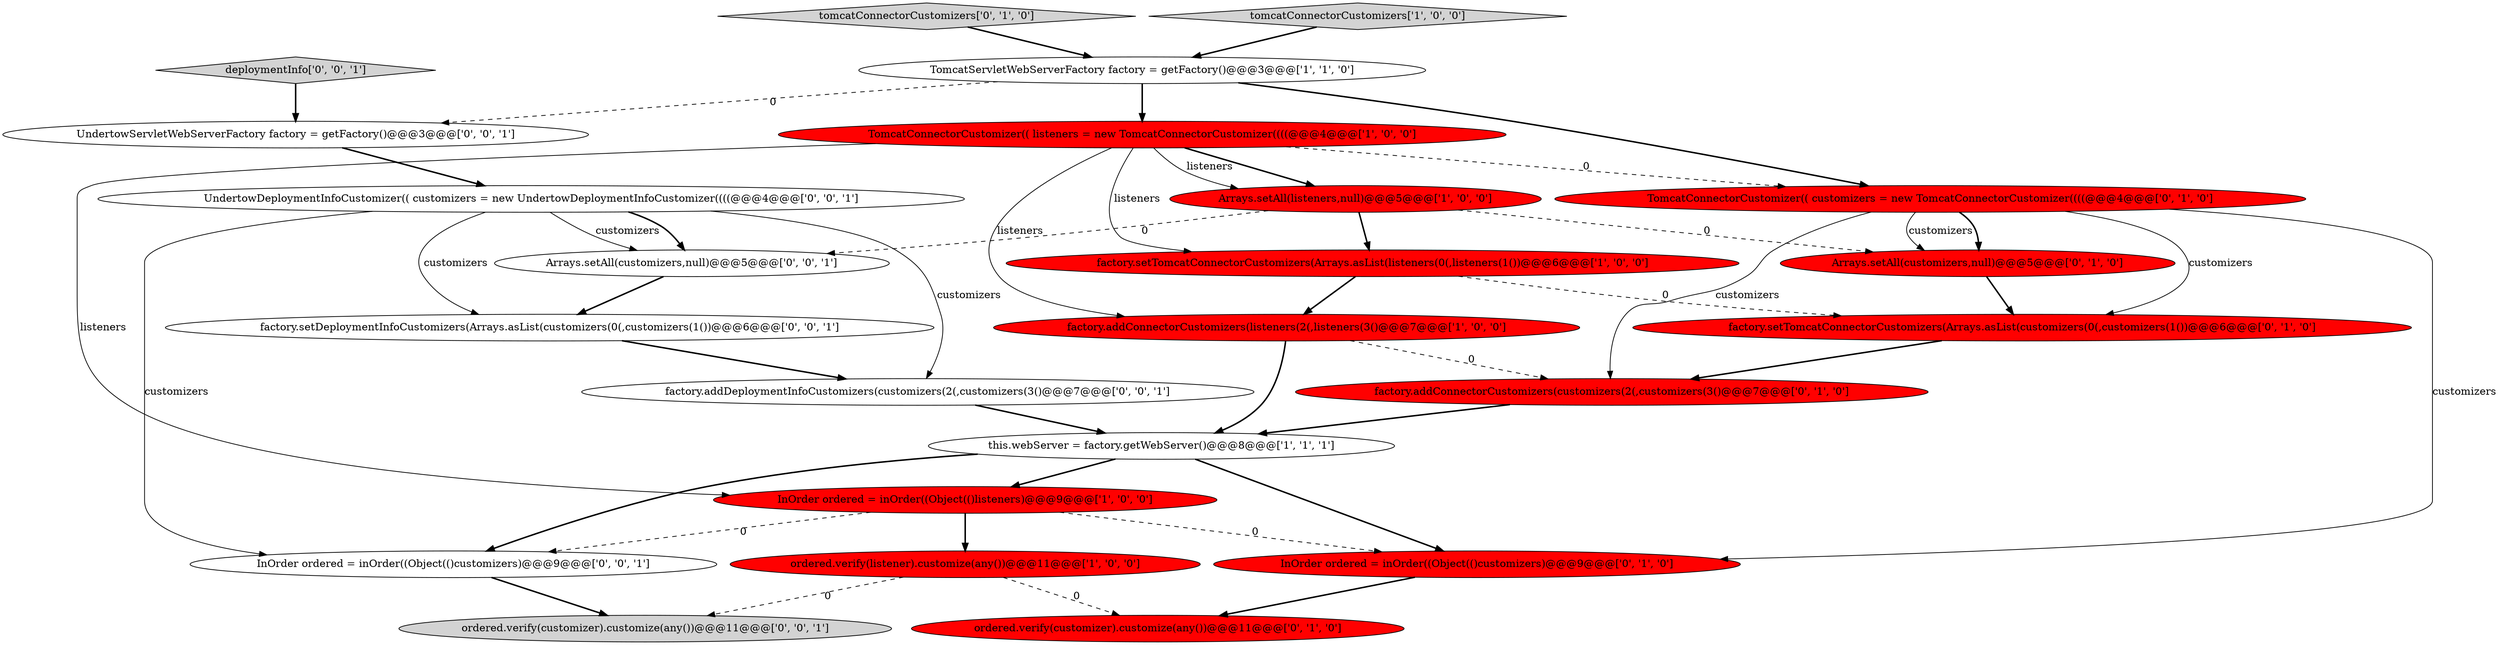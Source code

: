 digraph {
5 [style = filled, label = "TomcatServletWebServerFactory factory = getFactory()@@@3@@@['1', '1', '0']", fillcolor = white, shape = ellipse image = "AAA0AAABBB1BBB"];
10 [style = filled, label = "factory.addConnectorCustomizers(customizers(2(,customizers(3()@@@7@@@['0', '1', '0']", fillcolor = red, shape = ellipse image = "AAA1AAABBB2BBB"];
2 [style = filled, label = "factory.addConnectorCustomizers(listeners(2(,listeners(3()@@@7@@@['1', '0', '0']", fillcolor = red, shape = ellipse image = "AAA1AAABBB1BBB"];
6 [style = filled, label = "factory.setTomcatConnectorCustomizers(Arrays.asList(listeners(0(,listeners(1())@@@6@@@['1', '0', '0']", fillcolor = red, shape = ellipse image = "AAA1AAABBB1BBB"];
13 [style = filled, label = "InOrder ordered = inOrder((Object(()customizers)@@@9@@@['0', '1', '0']", fillcolor = red, shape = ellipse image = "AAA1AAABBB2BBB"];
18 [style = filled, label = "InOrder ordered = inOrder((Object(()customizers)@@@9@@@['0', '0', '1']", fillcolor = white, shape = ellipse image = "AAA0AAABBB3BBB"];
23 [style = filled, label = "Arrays.setAll(customizers,null)@@@5@@@['0', '0', '1']", fillcolor = white, shape = ellipse image = "AAA0AAABBB3BBB"];
12 [style = filled, label = "tomcatConnectorCustomizers['0', '1', '0']", fillcolor = lightgray, shape = diamond image = "AAA0AAABBB2BBB"];
19 [style = filled, label = "deploymentInfo['0', '0', '1']", fillcolor = lightgray, shape = diamond image = "AAA0AAABBB3BBB"];
22 [style = filled, label = "factory.setDeploymentInfoCustomizers(Arrays.asList(customizers(0(,customizers(1())@@@6@@@['0', '0', '1']", fillcolor = white, shape = ellipse image = "AAA0AAABBB3BBB"];
3 [style = filled, label = "Arrays.setAll(listeners,null)@@@5@@@['1', '0', '0']", fillcolor = red, shape = ellipse image = "AAA1AAABBB1BBB"];
14 [style = filled, label = "Arrays.setAll(customizers,null)@@@5@@@['0', '1', '0']", fillcolor = red, shape = ellipse image = "AAA1AAABBB2BBB"];
16 [style = filled, label = "UndertowServletWebServerFactory factory = getFactory()@@@3@@@['0', '0', '1']", fillcolor = white, shape = ellipse image = "AAA0AAABBB3BBB"];
9 [style = filled, label = "TomcatConnectorCustomizer(( customizers = new TomcatConnectorCustomizer((((@@@4@@@['0', '1', '0']", fillcolor = red, shape = ellipse image = "AAA1AAABBB2BBB"];
20 [style = filled, label = "UndertowDeploymentInfoCustomizer(( customizers = new UndertowDeploymentInfoCustomizer((((@@@4@@@['0', '0', '1']", fillcolor = white, shape = ellipse image = "AAA0AAABBB3BBB"];
0 [style = filled, label = "TomcatConnectorCustomizer(( listeners = new TomcatConnectorCustomizer((((@@@4@@@['1', '0', '0']", fillcolor = red, shape = ellipse image = "AAA1AAABBB1BBB"];
8 [style = filled, label = "tomcatConnectorCustomizers['1', '0', '0']", fillcolor = lightgray, shape = diamond image = "AAA0AAABBB1BBB"];
21 [style = filled, label = "ordered.verify(customizer).customize(any())@@@11@@@['0', '0', '1']", fillcolor = lightgray, shape = ellipse image = "AAA0AAABBB3BBB"];
7 [style = filled, label = "this.webServer = factory.getWebServer()@@@8@@@['1', '1', '1']", fillcolor = white, shape = ellipse image = "AAA0AAABBB1BBB"];
17 [style = filled, label = "factory.addDeploymentInfoCustomizers(customizers(2(,customizers(3()@@@7@@@['0', '0', '1']", fillcolor = white, shape = ellipse image = "AAA0AAABBB3BBB"];
4 [style = filled, label = "InOrder ordered = inOrder((Object(()listeners)@@@9@@@['1', '0', '0']", fillcolor = red, shape = ellipse image = "AAA1AAABBB1BBB"];
11 [style = filled, label = "ordered.verify(customizer).customize(any())@@@11@@@['0', '1', '0']", fillcolor = red, shape = ellipse image = "AAA1AAABBB2BBB"];
15 [style = filled, label = "factory.setTomcatConnectorCustomizers(Arrays.asList(customizers(0(,customizers(1())@@@6@@@['0', '1', '0']", fillcolor = red, shape = ellipse image = "AAA1AAABBB2BBB"];
1 [style = filled, label = "ordered.verify(listener).customize(any())@@@11@@@['1', '0', '0']", fillcolor = red, shape = ellipse image = "AAA1AAABBB1BBB"];
7->13 [style = bold, label=""];
0->3 [style = bold, label=""];
20->18 [style = solid, label="customizers"];
4->18 [style = dashed, label="0"];
9->13 [style = solid, label="customizers"];
15->10 [style = bold, label=""];
0->6 [style = solid, label="listeners"];
12->5 [style = bold, label=""];
5->9 [style = bold, label=""];
9->14 [style = solid, label="customizers"];
20->22 [style = solid, label="customizers"];
20->17 [style = solid, label="customizers"];
0->4 [style = solid, label="listeners"];
3->6 [style = bold, label=""];
1->21 [style = dashed, label="0"];
7->4 [style = bold, label=""];
9->15 [style = solid, label="customizers"];
9->10 [style = solid, label="customizers"];
10->7 [style = bold, label=""];
13->11 [style = bold, label=""];
20->23 [style = solid, label="customizers"];
2->10 [style = dashed, label="0"];
19->16 [style = bold, label=""];
6->2 [style = bold, label=""];
17->7 [style = bold, label=""];
5->16 [style = dashed, label="0"];
3->23 [style = dashed, label="0"];
23->22 [style = bold, label=""];
20->23 [style = bold, label=""];
8->5 [style = bold, label=""];
5->0 [style = bold, label=""];
6->15 [style = dashed, label="0"];
1->11 [style = dashed, label="0"];
9->14 [style = bold, label=""];
7->18 [style = bold, label=""];
22->17 [style = bold, label=""];
14->15 [style = bold, label=""];
4->1 [style = bold, label=""];
2->7 [style = bold, label=""];
18->21 [style = bold, label=""];
0->9 [style = dashed, label="0"];
3->14 [style = dashed, label="0"];
4->13 [style = dashed, label="0"];
16->20 [style = bold, label=""];
0->2 [style = solid, label="listeners"];
0->3 [style = solid, label="listeners"];
}
